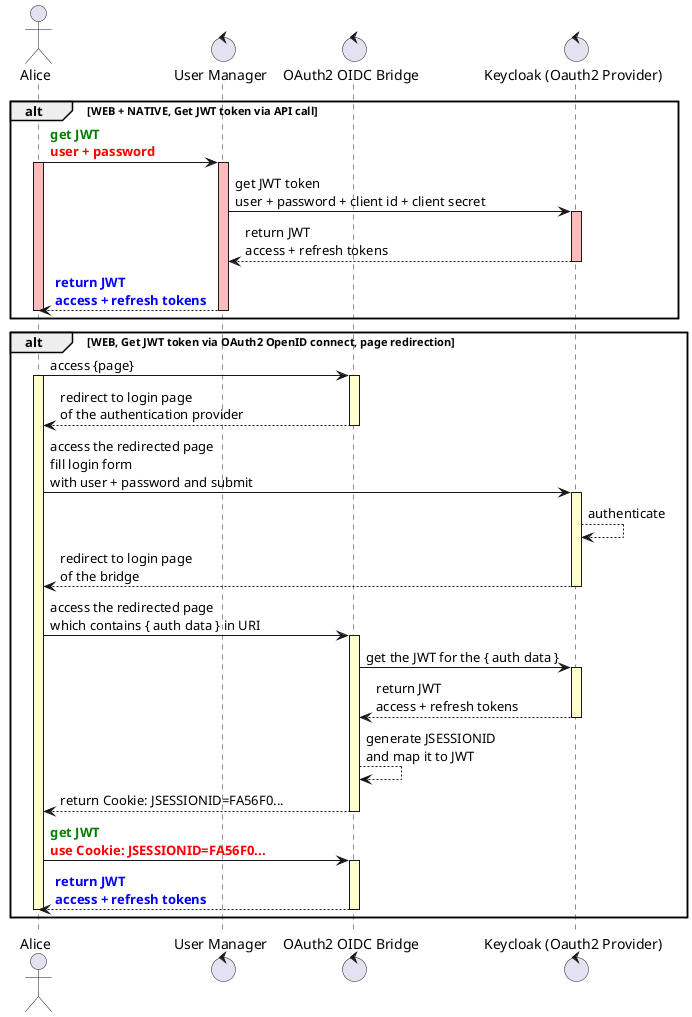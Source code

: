 @startuml
actor Alice
control "User Manager" as user_manager
control "OAuth2 OIDC Bridge" as bridge
control "Keycloak (Oauth2 Provider)" as oauth2

alt WEB + NATIVE, Get JWT token via API call

Alice -> user_manager: <font color=green><b>get JWT\n<font color=red><b>user + password
activate Alice #FFBBBB

activate user_manager #FFBBBB
user_manager -> oauth2: get JWT token\nuser + password + client id + client secret

activate oauth2 #FFBBBB
oauth2 --> user_manager: return JWT\naccess + refresh tokens
deactivate oauth2

user_manager --> Alice: <font color=blue><b>return JWT\n<font color=blue><b>access + refresh tokens
deactivate user_manager

deactivate Alice

end

alt WEB, Get JWT token via OAuth2 OpenID connect, page redirection

Alice -> bridge: access {page}
activate Alice #FFFFCC

activate bridge #FFFFCC
bridge --> Alice: redirect to login page\nof the authentication provider
deactivate bridge

Alice -> oauth2: access the redirected page\nfill login form\nwith user + password and submit
activate oauth2 #FFFFCC

oauth2 --> oauth2: authenticate
oauth2 --> Alice: redirect to login page\nof the bridge
deactivate oauth2

Alice -> bridge: access the redirected page\nwhich contains { auth data } in URI
activate bridge #FFFFCC
bridge -> oauth2: get the JWT for the { auth data }
activate oauth2 #FFFFCC
oauth2 --> bridge: return JWT\naccess + refresh tokens
deactivate oauth2

bridge --> bridge: generate JSESSIONID\nand map it to JWT
bridge --> Alice: return Cookie: JSESSIONID=FA56F0...
deactivate bridge

Alice -> bridge: <font color=green><b>get JWT\n<font color=red><b>use Cookie: JSESSIONID=FA56F0...
activate bridge #FFFFCC
bridge --> Alice: <font color=blue><b>return JWT\n<font color=blue><b>access + refresh tokens
deactivate bridge
deactivate Alice
end
@enduml